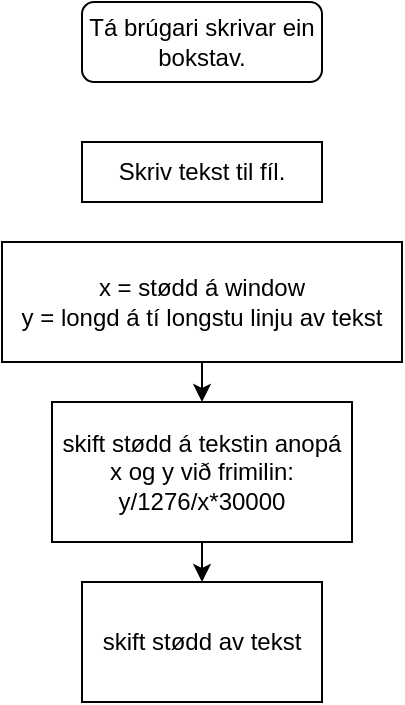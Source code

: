 <mxfile version="20.8.13" type="github">
  <diagram id="C5RBs43oDa-KdzZeNtuy" name="Page-1">
    <mxGraphModel dx="794" dy="404" grid="1" gridSize="10" guides="1" tooltips="1" connect="1" arrows="1" fold="1" page="1" pageScale="1" pageWidth="827" pageHeight="1169" math="0" shadow="0">
      <root>
        <mxCell id="WIyWlLk6GJQsqaUBKTNV-0" />
        <mxCell id="WIyWlLk6GJQsqaUBKTNV-1" parent="WIyWlLk6GJQsqaUBKTNV-0" />
        <mxCell id="WIyWlLk6GJQsqaUBKTNV-3" value="&lt;div&gt;Tá brúgari skrivar ein bokstav.&lt;/div&gt;" style="rounded=1;whiteSpace=wrap;html=1;fontSize=12;glass=0;strokeWidth=1;shadow=0;" parent="WIyWlLk6GJQsqaUBKTNV-1" vertex="1">
          <mxGeometry x="160" y="80" width="120" height="40" as="geometry" />
        </mxCell>
        <mxCell id="M2OSVDVsZNhDemcJk5F3-0" value="&lt;div&gt;Skriv tekst til fíl.&lt;/div&gt;&lt;div style=&quot;display:none&quot; id=&quot;SDCloudData&quot;&gt;,&lt;br&gt;&lt;/div&gt;" style="rounded=0;whiteSpace=wrap;html=1;" vertex="1" parent="WIyWlLk6GJQsqaUBKTNV-1">
          <mxGeometry x="160" y="150" width="120" height="30" as="geometry" />
        </mxCell>
        <mxCell id="M2OSVDVsZNhDemcJk5F3-7" style="edgeStyle=orthogonalEdgeStyle;rounded=0;orthogonalLoop=1;jettySize=auto;html=1;exitX=0.5;exitY=1;exitDx=0;exitDy=0;entryX=0.5;entryY=0;entryDx=0;entryDy=0;" edge="1" parent="WIyWlLk6GJQsqaUBKTNV-1" source="M2OSVDVsZNhDemcJk5F3-1" target="M2OSVDVsZNhDemcJk5F3-6">
          <mxGeometry relative="1" as="geometry" />
        </mxCell>
        <mxCell id="M2OSVDVsZNhDemcJk5F3-1" value="&lt;div&gt;skift stødd á tekstin anopá x og y við frimilin:&lt;/div&gt;&lt;div&gt;y/1276/x*30000&lt;/div&gt;" style="rounded=0;whiteSpace=wrap;html=1;" vertex="1" parent="WIyWlLk6GJQsqaUBKTNV-1">
          <mxGeometry x="145" y="280" width="150" height="70" as="geometry" />
        </mxCell>
        <mxCell id="M2OSVDVsZNhDemcJk5F3-6" value="skift stødd av tekst" style="rounded=0;whiteSpace=wrap;html=1;" vertex="1" parent="WIyWlLk6GJQsqaUBKTNV-1">
          <mxGeometry x="160" y="370" width="120" height="60" as="geometry" />
        </mxCell>
        <mxCell id="M2OSVDVsZNhDemcJk5F3-11" style="edgeStyle=orthogonalEdgeStyle;rounded=0;orthogonalLoop=1;jettySize=auto;html=1;exitX=0.5;exitY=1;exitDx=0;exitDy=0;entryX=0.5;entryY=0;entryDx=0;entryDy=0;" edge="1" parent="WIyWlLk6GJQsqaUBKTNV-1" source="M2OSVDVsZNhDemcJk5F3-9" target="M2OSVDVsZNhDemcJk5F3-1">
          <mxGeometry relative="1" as="geometry" />
        </mxCell>
        <mxCell id="M2OSVDVsZNhDemcJk5F3-9" value="&lt;div&gt;x = stødd á window&lt;/div&gt;&lt;div&gt;y = longd á tí longstu linju av tekst&lt;br&gt;&lt;/div&gt;" style="rounded=0;whiteSpace=wrap;html=1;" vertex="1" parent="WIyWlLk6GJQsqaUBKTNV-1">
          <mxGeometry x="120" y="200" width="200" height="60" as="geometry" />
        </mxCell>
      </root>
    </mxGraphModel>
  </diagram>
</mxfile>
